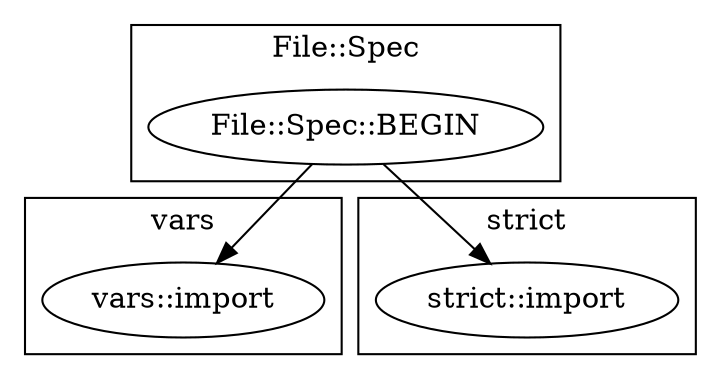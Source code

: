 digraph {
graph [overlap=false]
subgraph cluster_vars {
	label="vars";
	"vars::import";
}
subgraph cluster_strict {
	label="strict";
	"strict::import";
}
subgraph cluster_File_Spec {
	label="File::Spec";
	"File::Spec::BEGIN";
}
"File::Spec::BEGIN" -> "vars::import";
"File::Spec::BEGIN" -> "strict::import";
}
